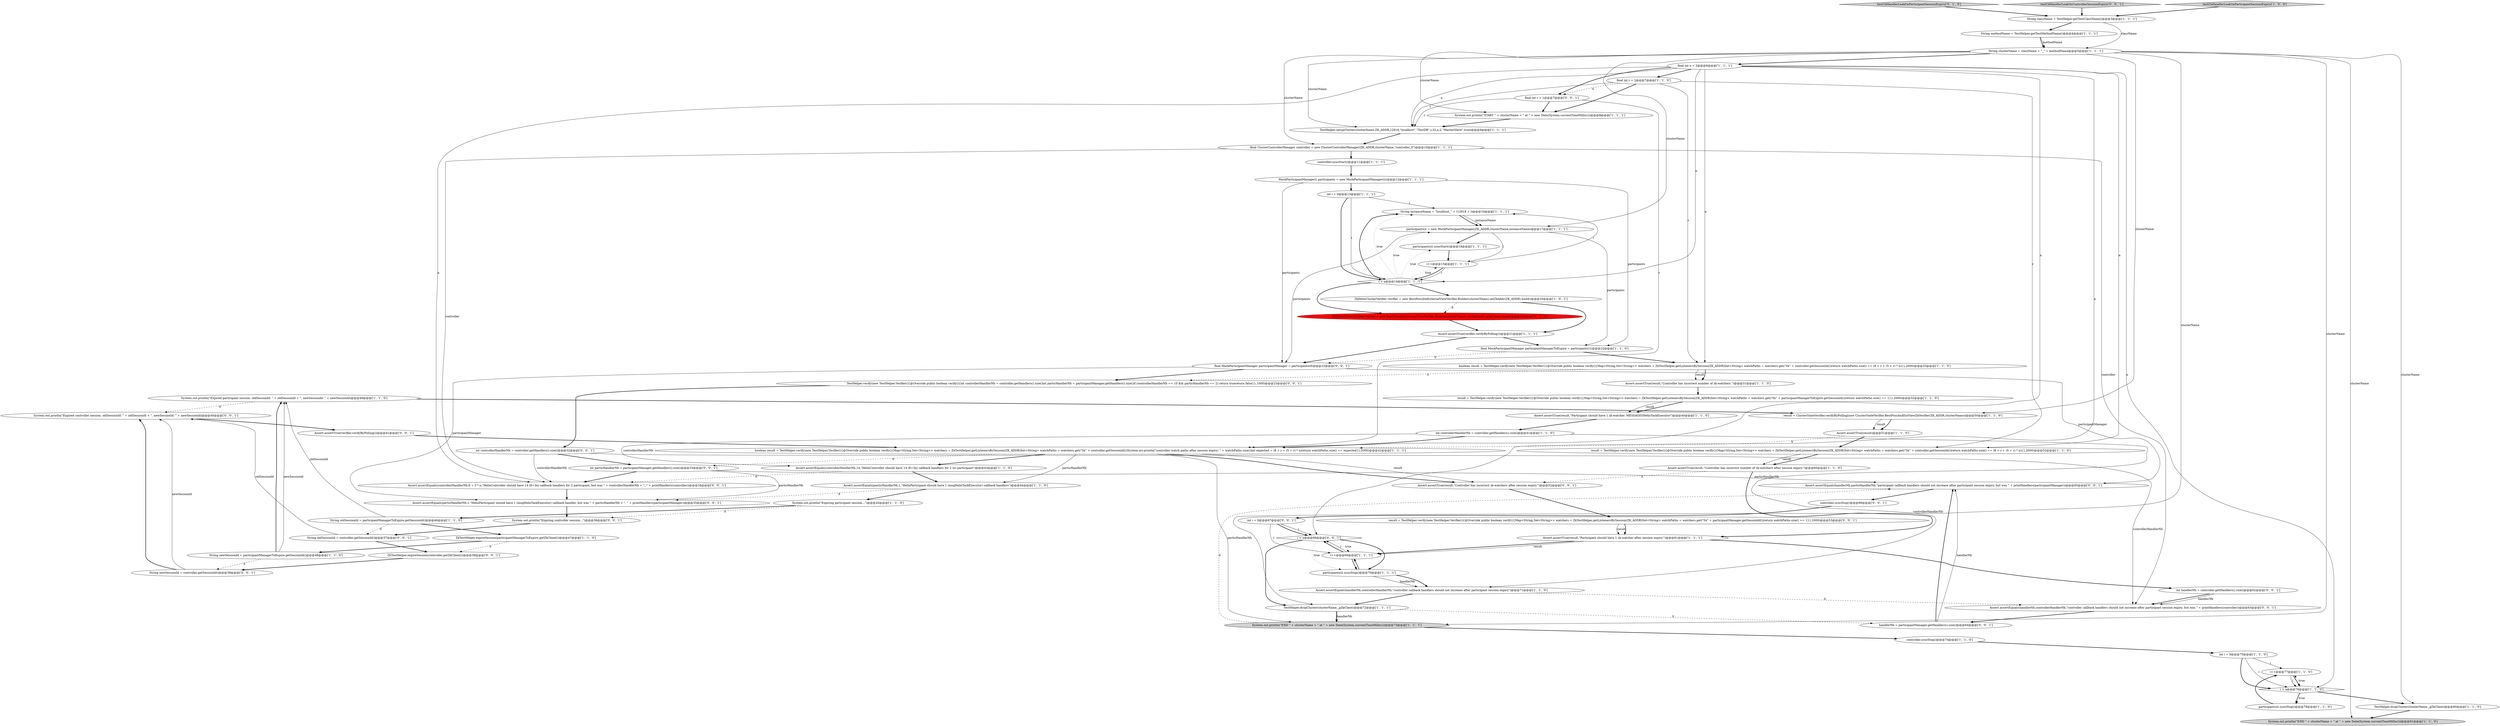 digraph {
13 [style = filled, label = "System.out.println(\"Expired participant session. oldSessionId: \" + oldSessionId + \", newSessionId: \" + newSessionId)@@@49@@@['1', '1', '0']", fillcolor = white, shape = ellipse image = "AAA0AAABBB1BBB"];
42 [style = filled, label = "Assert.assertTrue(result)@@@51@@@['1', '1', '0']", fillcolor = white, shape = ellipse image = "AAA0AAABBB1BBB"];
37 [style = filled, label = "final ClusterControllerManager controller = new ClusterControllerManager(ZK_ADDR,clusterName,\"controller_0\")@@@10@@@['1', '1', '1']", fillcolor = white, shape = ellipse image = "AAA0AAABBB1BBB"];
1 [style = filled, label = "final MockParticipantManager participantManagerToExpire = participants(1(@@@22@@@['1', '1', '0']", fillcolor = white, shape = ellipse image = "AAA0AAABBB1BBB"];
57 [style = filled, label = "int particHandlerNb = participantManager.getHandlers().size()@@@33@@@['0', '0', '1']", fillcolor = white, shape = ellipse image = "AAA0AAABBB3BBB"];
65 [style = filled, label = "System.out.println(\"Expiring controller session...\")@@@36@@@['0', '0', '1']", fillcolor = white, shape = ellipse image = "AAA0AAABBB3BBB"];
74 [style = filled, label = "int i = 0@@@67@@@['0', '0', '1']", fillcolor = white, shape = ellipse image = "AAA0AAABBB3BBB"];
7 [style = filled, label = "String className = TestHelper.getTestClassName()@@@3@@@['1', '1', '1']", fillcolor = white, shape = ellipse image = "AAA0AAABBB1BBB"];
28 [style = filled, label = "MockParticipantManager(( participants = new MockParticipantManager((((@@@12@@@['1', '1', '1']", fillcolor = white, shape = ellipse image = "AAA0AAABBB1BBB"];
16 [style = filled, label = "int i = 0@@@75@@@['1', '1', '0']", fillcolor = white, shape = ellipse image = "AAA0AAABBB1BBB"];
12 [style = filled, label = "participants(i(.syncStop()@@@78@@@['1', '1', '0']", fillcolor = white, shape = ellipse image = "AAA0AAABBB1BBB"];
41 [style = filled, label = "boolean result = TestHelper.verify(new TestHelper.Verifier(){@Override public boolean verify(){Map<String,Set<String>> watchers = ZkTestHelper.getListenersBySession(ZK_ADDR)Set<String> watchPaths = watchers.get(\"0x\" + controller.getSessionId())System.err.println(\"controller watch paths after session expiry: \" + watchPaths.size())int expected = (8 + r + (5 + r) * n)return watchPaths.size() == expected}},2000)@@@42@@@['1', '1', '1']", fillcolor = white, shape = ellipse image = "AAA0AAABBB1BBB"];
47 [style = filled, label = "ZkTestHelper.expireSession(participantManagerToExpire.getZkClient())@@@47@@@['1', '1', '0']", fillcolor = white, shape = ellipse image = "AAA0AAABBB1BBB"];
66 [style = filled, label = "i < n@@@68@@@['0', '0', '1']", fillcolor = white, shape = diamond image = "AAA0AAABBB3BBB"];
56 [style = filled, label = "TestHelper.verify(new TestHelper.Verifier(){@Override public boolean verify(){int controllerHandlerNb = controller.getHandlers().size()int particHandlerNb = participantManager.getHandlers().size()if (controllerHandlerNb == 10 && particHandlerNb == 2) return truereturn false}},1000)@@@23@@@['0', '0', '1']", fillcolor = white, shape = ellipse image = "AAA0AAABBB3BBB"];
17 [style = filled, label = "Assert.assertEquals(handlerNb,controllerHandlerNb,\"controller callback handlers should not increase after participant session expiry\")@@@71@@@['1', '1', '0']", fillcolor = white, shape = ellipse image = "AAA0AAABBB1BBB"];
34 [style = filled, label = "System.out.println(\"END \" + clusterName + \" at \" + new Date(System.currentTimeMillis()))@@@73@@@['1', '1', '1']", fillcolor = lightgray, shape = ellipse image = "AAA0AAABBB1BBB"];
11 [style = filled, label = "i++@@@77@@@['1', '1', '0']", fillcolor = white, shape = ellipse image = "AAA0AAABBB1BBB"];
53 [style = filled, label = "ZkTestHelper.expireSession(controller.getZkClient())@@@38@@@['0', '0', '1']", fillcolor = white, shape = ellipse image = "AAA0AAABBB3BBB"];
55 [style = filled, label = "Assert.assertTrue(result,\"Controller has incorrect zk-watchers after session expiry.\")@@@52@@@['0', '0', '1']", fillcolor = white, shape = ellipse image = "AAA0AAABBB3BBB"];
27 [style = filled, label = "final int r = 2@@@7@@@['1', '1', '0']", fillcolor = white, shape = ellipse image = "AAA0AAABBB1BBB"];
20 [style = filled, label = "Assert.assertEquals(particHandlerNb,1,\"HelixParticipant should have 1 (msgHelixTaskExecutor) callback handlers\")@@@44@@@['1', '1', '0']", fillcolor = white, shape = ellipse image = "AAA0AAABBB1BBB"];
21 [style = filled, label = "System.out.println(\"Expiring participant session...\")@@@45@@@['1', '1', '0']", fillcolor = white, shape = ellipse image = "AAA0AAABBB1BBB"];
25 [style = filled, label = "String methodName = TestHelper.getTestMethodName()@@@4@@@['1', '1', '1']", fillcolor = white, shape = ellipse image = "AAA0AAABBB1BBB"];
54 [style = filled, label = "System.out.println(\"Expired controller session. oldSessionId: \" + oldSessionId + \", newSessionId: \" + newSessionId)@@@40@@@['0', '0', '1']", fillcolor = white, shape = ellipse image = "AAA0AAABBB3BBB"];
68 [style = filled, label = "int controllerHandlerNb = controller.getHandlers().size()@@@32@@@['0', '0', '1']", fillcolor = white, shape = ellipse image = "AAA0AAABBB3BBB"];
51 [style = filled, label = "testCbHandlerLeakOnParticipantSessionExpiry['0', '1', '0']", fillcolor = lightgray, shape = diamond image = "AAA0AAABBB2BBB"];
70 [style = filled, label = "controller.syncStop()@@@66@@@['0', '0', '1']", fillcolor = white, shape = ellipse image = "AAA0AAABBB3BBB"];
36 [style = filled, label = "participants(i( = new MockParticipantManager(ZK_ADDR,clusterName,instanceName)@@@17@@@['1', '1', '1']", fillcolor = white, shape = ellipse image = "AAA0AAABBB1BBB"];
69 [style = filled, label = "String newSessionId = controller.getSessionId()@@@39@@@['0', '0', '1']", fillcolor = white, shape = ellipse image = "AAA0AAABBB3BBB"];
24 [style = filled, label = "i++@@@69@@@['1', '1', '1']", fillcolor = white, shape = ellipse image = "AAA0AAABBB1BBB"];
0 [style = filled, label = "String oldSessionId = participantManagerToExpire.getSessionId()@@@46@@@['1', '1', '0']", fillcolor = white, shape = ellipse image = "AAA0AAABBB1BBB"];
22 [style = filled, label = "String instanceName = \"localhost_\" + (12918 + i)@@@16@@@['1', '1', '1']", fillcolor = white, shape = ellipse image = "AAA0AAABBB1BBB"];
5 [style = filled, label = "String newSessionId = participantManagerToExpire.getSessionId()@@@48@@@['1', '1', '0']", fillcolor = white, shape = ellipse image = "AAA0AAABBB1BBB"];
44 [style = filled, label = "participants(i(.syncStart()@@@18@@@['1', '1', '1']", fillcolor = white, shape = ellipse image = "AAA0AAABBB1BBB"];
58 [style = filled, label = "testCbHandlerLeakOnControllerSessionExpiry['0', '0', '1']", fillcolor = lightgray, shape = diamond image = "AAA0AAABBB3BBB"];
64 [style = filled, label = "final MockParticipantManager participantManager = participants(0(@@@22@@@['0', '0', '1']", fillcolor = white, shape = ellipse image = "AAA0AAABBB3BBB"];
9 [style = filled, label = "Assert.assertTrue(result,\"Participant should have 1 zk-watcher. MESSAGESHelixTaskExecutor\")@@@40@@@['1', '1', '0']", fillcolor = white, shape = ellipse image = "AAA0AAABBB1BBB"];
40 [style = filled, label = "TestHelper.dropCluster(clusterName,_gZkClient)@@@72@@@['1', '1', '1']", fillcolor = white, shape = ellipse image = "AAA0AAABBB1BBB"];
15 [style = filled, label = "testCbHandlerLeakOnParticipantSessionExpiry['1', '0', '0']", fillcolor = lightgray, shape = diamond image = "AAA0AAABBB1BBB"];
23 [style = filled, label = "result = ClusterStateVerifier.verifyByPolling(new ClusterStateVerifier.BestPossAndExtViewZkVerifier(ZK_ADDR,clusterName))@@@50@@@['1', '1', '0']", fillcolor = white, shape = ellipse image = "AAA0AAABBB1BBB"];
61 [style = filled, label = "final int r = 1@@@7@@@['0', '0', '1']", fillcolor = white, shape = ellipse image = "AAA0AAABBB3BBB"];
8 [style = filled, label = "i++@@@15@@@['1', '1', '1']", fillcolor = white, shape = ellipse image = "AAA0AAABBB1BBB"];
63 [style = filled, label = "result = TestHelper.verify(new TestHelper.Verifier(){@Override public boolean verify(){Map<String,Set<String>> watchers = ZkTestHelper.getListenersBySession(ZK_ADDR)Set<String> watchPaths = watchers.get(\"0x\" + participantManager.getSessionId())return watchPaths.size() == 1}},2000)@@@53@@@['0', '0', '1']", fillcolor = white, shape = ellipse image = "AAA0AAABBB3BBB"];
35 [style = filled, label = "final int n = 2@@@6@@@['1', '1', '1']", fillcolor = white, shape = ellipse image = "AAA0AAABBB1BBB"];
72 [style = filled, label = "int handlerNb = controller.getHandlers().size()@@@62@@@['0', '0', '1']", fillcolor = white, shape = ellipse image = "AAA0AAABBB3BBB"];
2 [style = filled, label = "Assert.assertTrue(result,\"Controller has incorrect number of zk-watchers after session expiry.\")@@@60@@@['1', '1', '0']", fillcolor = white, shape = ellipse image = "AAA0AAABBB1BBB"];
46 [style = filled, label = "System.out.println(\"END \" + clusterName + \" at \" + new Date(System.currentTimeMillis()))@@@81@@@['1', '1', '0']", fillcolor = lightgray, shape = ellipse image = "AAA0AAABBB1BBB"];
19 [style = filled, label = "Assert.assertTrue(result,\"Controller has incorrect number of zk-watchers.\")@@@31@@@['1', '1', '0']", fillcolor = white, shape = ellipse image = "AAA0AAABBB1BBB"];
32 [style = filled, label = "TestHelper.setupCluster(clusterName,ZK_ADDR,12918,\"localhost\",\"TestDB\",r,32,n,2,\"MasterSlave\",true)@@@9@@@['1', '1', '1']", fillcolor = white, shape = ellipse image = "AAA0AAABBB1BBB"];
50 [style = filled, label = "ZkHelixClusterVerifier verifier = new BestPossibleExternalViewVerifier.Builder(clusterName).setZkClient(_gZkClient).build()@@@20@@@['0', '1', '0']", fillcolor = red, shape = ellipse image = "AAA1AAABBB2BBB"];
73 [style = filled, label = "Assert.assertEquals(particHandlerNb,1,\"HelixParticipant should have 1 (msgHelixTaskExecutor) callback handler, but was \" + particHandlerNb + \", \" + printHandlers(participantManager))@@@35@@@['0', '0', '1']", fillcolor = white, shape = ellipse image = "AAA0AAABBB3BBB"];
26 [style = filled, label = "result = TestHelper.verify(new TestHelper.Verifier(){@Override public boolean verify(){Map<String,Set<String>> watchers = ZkTestHelper.getListenersBySession(ZK_ADDR)Set<String> watchPaths = watchers.get(\"0x\" + participantManagerToExpire.getSessionId())return watchPaths.size() == 1}},2000)@@@32@@@['1', '1', '0']", fillcolor = white, shape = ellipse image = "AAA0AAABBB1BBB"];
45 [style = filled, label = "i < n@@@76@@@['1', '1', '0']", fillcolor = white, shape = diamond image = "AAA0AAABBB1BBB"];
49 [style = filled, label = "TestHelper.dropCluster(clusterName,_gZkClient)@@@80@@@['1', '1', '0']", fillcolor = white, shape = ellipse image = "AAA0AAABBB1BBB"];
38 [style = filled, label = "boolean result = TestHelper.verify(new TestHelper.Verifier(){@Override public boolean verify(){Map<String,Set<String>> watchers = ZkTestHelper.getListenersBySession(ZK_ADDR)Set<String> watchPaths = watchers.get(\"0x\" + controller.getSessionId())return watchPaths.size() == (8 + r + (5 + r) * n)}},2000)@@@23@@@['1', '1', '0']", fillcolor = white, shape = ellipse image = "AAA0AAABBB1BBB"];
52 [style = filled, label = "Assert.assertEquals(controllerHandlerNb,8 + 3 * n,\"HelixController should have 14 (8+3n) callback handlers for 2 participant, but was \" + controllerHandlerNb + \", \" + printHandlers(controller))@@@34@@@['0', '0', '1']", fillcolor = white, shape = ellipse image = "AAA0AAABBB3BBB"];
67 [style = filled, label = "Assert.assertEquals(handlerNb,particHandlerNb,\"participant callback handlers should not increase after participant session expiry, but was \" + printHandlers(participantManager))@@@65@@@['0', '0', '1']", fillcolor = white, shape = ellipse image = "AAA0AAABBB3BBB"];
6 [style = filled, label = "Assert.assertTrue(result,\"Participant should have 1 zk-watcher after session expiry.\")@@@61@@@['1', '1', '1']", fillcolor = white, shape = ellipse image = "AAA0AAABBB1BBB"];
10 [style = filled, label = "result = TestHelper.verify(new TestHelper.Verifier(){@Override public boolean verify(){Map<String,Set<String>> watchers = ZkTestHelper.getListenersBySession(ZK_ADDR)Set<String> watchPaths = watchers.get(\"0x\" + controller.getSessionId())return watchPaths.size() == (8 + r + (5 + r) * n)}},2000)@@@52@@@['1', '1', '0']", fillcolor = white, shape = ellipse image = "AAA0AAABBB1BBB"];
60 [style = filled, label = "Assert.assertEquals(handlerNb,controllerHandlerNb,\"controller callback handlers should not increase after participant session expiry, but was \" + printHandlers(controller))@@@63@@@['0', '0', '1']", fillcolor = white, shape = ellipse image = "AAA0AAABBB3BBB"];
39 [style = filled, label = "ZkHelixClusterVerifier verifier = new BestPossibleExternalViewVerifier.Builder(clusterName).setZkAddr(ZK_ADDR).build()@@@20@@@['1', '0', '1']", fillcolor = white, shape = ellipse image = "AAA0AAABBB1BBB"];
59 [style = filled, label = "String oldSessionId = controller.getSessionId()@@@37@@@['0', '0', '1']", fillcolor = white, shape = ellipse image = "AAA0AAABBB3BBB"];
18 [style = filled, label = "participants(i(.syncStop()@@@70@@@['1', '1', '1']", fillcolor = white, shape = ellipse image = "AAA0AAABBB1BBB"];
62 [style = filled, label = "Assert.assertTrue(verifier.verifyByPolling())@@@41@@@['0', '0', '1']", fillcolor = white, shape = ellipse image = "AAA0AAABBB3BBB"];
29 [style = filled, label = "controller.syncStop()@@@74@@@['1', '1', '0']", fillcolor = white, shape = ellipse image = "AAA0AAABBB1BBB"];
14 [style = filled, label = "int i = 0@@@13@@@['1', '1', '1']", fillcolor = white, shape = ellipse image = "AAA0AAABBB1BBB"];
71 [style = filled, label = "handlerNb = participantManager.getHandlers().size()@@@64@@@['0', '0', '1']", fillcolor = white, shape = ellipse image = "AAA0AAABBB3BBB"];
4 [style = filled, label = "String clusterName = className + \"_\" + methodName@@@5@@@['1', '1', '1']", fillcolor = white, shape = ellipse image = "AAA0AAABBB1BBB"];
43 [style = filled, label = "i < n@@@14@@@['1', '1', '1']", fillcolor = white, shape = diamond image = "AAA0AAABBB1BBB"];
33 [style = filled, label = "int controllerHandlerNb = controller.getHandlers().size()@@@41@@@['1', '1', '0']", fillcolor = white, shape = ellipse image = "AAA0AAABBB1BBB"];
48 [style = filled, label = "Assert.assertEquals(controllerHandlerNb,14,\"HelixController should have 14 (8+3n) callback handlers for 2 (n) participant\")@@@43@@@['1', '1', '0']", fillcolor = white, shape = ellipse image = "AAA0AAABBB1BBB"];
31 [style = filled, label = "Assert.assertTrue(verifier.verifyByPolling())@@@21@@@['1', '1', '1']", fillcolor = white, shape = ellipse image = "AAA0AAABBB1BBB"];
30 [style = filled, label = "controller.syncStart()@@@11@@@['1', '1', '1']", fillcolor = white, shape = ellipse image = "AAA0AAABBB1BBB"];
3 [style = filled, label = "System.out.println(\"START \" + clusterName + \" at \" + new Date(System.currentTimeMillis()))@@@8@@@['1', '1', '1']", fillcolor = white, shape = ellipse image = "AAA0AAABBB1BBB"];
74->66 [style = solid, label="i"];
53->69 [style = bold, label=""];
44->8 [style = bold, label=""];
32->37 [style = bold, label=""];
73->65 [style = bold, label=""];
35->41 [style = solid, label="n"];
27->38 [style = solid, label="r"];
2->6 [style = bold, label=""];
28->1 [style = solid, label="participants"];
36->8 [style = solid, label="i"];
25->4 [style = solid, label="methodName"];
59->54 [style = solid, label="oldSessionId"];
74->24 [style = solid, label="i"];
60->71 [style = bold, label=""];
26->9 [style = bold, label=""];
35->32 [style = solid, label="n"];
36->1 [style = solid, label="participants"];
4->32 [style = solid, label="clusterName"];
42->41 [style = dashed, label="0"];
31->1 [style = bold, label=""];
64->67 [style = solid, label="participantManager"];
7->4 [style = solid, label="className"];
0->59 [style = dashed, label="0"];
28->14 [style = bold, label=""];
5->69 [style = dashed, label="0"];
55->63 [style = bold, label=""];
41->48 [style = bold, label=""];
71->67 [style = bold, label=""];
61->3 [style = bold, label=""];
16->11 [style = solid, label="i"];
30->28 [style = bold, label=""];
61->32 [style = solid, label="r"];
4->46 [style = solid, label="clusterName"];
39->31 [style = bold, label=""];
43->8 [style = dotted, label="true"];
51->7 [style = bold, label=""];
39->50 [style = dashed, label="0"];
14->43 [style = solid, label="i"];
4->3 [style = solid, label="clusterName"];
70->74 [style = bold, label=""];
10->2 [style = solid, label="result"];
37->52 [style = solid, label="controller"];
40->71 [style = dashed, label="0"];
40->34 [style = solid, label="handlerNb"];
21->65 [style = dashed, label="0"];
1->38 [style = bold, label=""];
36->64 [style = solid, label="participants"];
4->37 [style = solid, label="clusterName"];
21->0 [style = bold, label=""];
36->44 [style = bold, label=""];
9->33 [style = bold, label=""];
16->45 [style = bold, label=""];
35->61 [style = bold, label=""];
71->67 [style = solid, label="handlerNb"];
12->11 [style = bold, label=""];
66->18 [style = dotted, label="true"];
27->61 [style = dashed, label="0"];
52->73 [style = bold, label=""];
35->43 [style = solid, label="n"];
54->62 [style = bold, label=""];
33->41 [style = bold, label=""];
40->34 [style = bold, label=""];
57->67 [style = solid, label="particHandlerNb"];
35->66 [style = solid, label="n"];
24->18 [style = bold, label=""];
14->43 [style = bold, label=""];
33->48 [style = solid, label="controllerHandlerNb"];
14->22 [style = solid, label="i"];
4->34 [style = solid, label="clusterName"];
50->31 [style = bold, label=""];
49->46 [style = bold, label=""];
19->26 [style = bold, label=""];
43->22 [style = bold, label=""];
38->19 [style = solid, label="result"];
26->9 [style = solid, label="result"];
57->73 [style = solid, label="particHandlerNb"];
10->2 [style = bold, label=""];
61->41 [style = solid, label="r"];
0->13 [style = solid, label="oldSessionId"];
16->45 [style = solid, label="i"];
29->16 [style = bold, label=""];
4->23 [style = solid, label="clusterName"];
56->68 [style = bold, label=""];
43->22 [style = dotted, label="true"];
34->29 [style = bold, label=""];
18->24 [style = bold, label=""];
41->57 [style = dashed, label="0"];
63->6 [style = solid, label="result"];
24->66 [style = bold, label=""];
35->10 [style = solid, label="n"];
41->34 [style = solid, label="particHandlerNb"];
37->30 [style = bold, label=""];
67->70 [style = bold, label=""];
35->38 [style = solid, label="n"];
17->40 [style = bold, label=""];
6->24 [style = bold, label=""];
63->6 [style = bold, label=""];
27->10 [style = solid, label="r"];
68->52 [style = solid, label="controllerHandlerNb"];
64->73 [style = solid, label="participantManager"];
2->55 [style = dashed, label="0"];
38->19 [style = bold, label=""];
59->53 [style = bold, label=""];
66->24 [style = dotted, label="true"];
23->42 [style = bold, label=""];
33->17 [style = solid, label="controllerHandlerNb"];
74->66 [style = bold, label=""];
43->44 [style = dotted, label="true"];
58->7 [style = bold, label=""];
62->41 [style = bold, label=""];
1->64 [style = dashed, label="0"];
45->11 [style = dotted, label="true"];
5->13 [style = bold, label=""];
47->5 [style = bold, label=""];
38->56 [style = dashed, label="0"];
35->45 [style = solid, label="n"];
41->55 [style = solid, label="result"];
24->66 [style = solid, label="i"];
4->36 [style = solid, label="clusterName"];
22->36 [style = solid, label="instanceName"];
5->13 [style = solid, label="newSessionId"];
43->36 [style = dotted, label="true"];
43->39 [style = bold, label=""];
69->54 [style = solid, label="newSessionId"];
13->54 [style = dashed, label="0"];
11->45 [style = solid, label="i"];
4->40 [style = solid, label="clusterName"];
4->35 [style = bold, label=""];
35->27 [style = bold, label=""];
6->24 [style = solid, label="result"];
43->50 [style = bold, label=""];
18->17 [style = solid, label="handlerNb"];
15->7 [style = bold, label=""];
41->55 [style = bold, label=""];
66->40 [style = bold, label=""];
45->49 [style = bold, label=""];
27->3 [style = bold, label=""];
69->54 [style = bold, label=""];
8->22 [style = solid, label="i"];
11->45 [style = bold, label=""];
68->60 [style = solid, label="controllerHandlerNb"];
18->17 [style = bold, label=""];
25->4 [style = bold, label=""];
8->43 [style = bold, label=""];
72->60 [style = bold, label=""];
35->52 [style = solid, label="n"];
8->43 [style = solid, label="i"];
45->12 [style = bold, label=""];
68->57 [style = bold, label=""];
20->21 [style = bold, label=""];
57->52 [style = bold, label=""];
48->52 [style = dashed, label="0"];
0->47 [style = bold, label=""];
23->42 [style = solid, label="result"];
64->56 [style = bold, label=""];
6->72 [style = bold, label=""];
41->20 [style = solid, label="particHandlerNb"];
47->53 [style = dashed, label="0"];
72->60 [style = solid, label="handlerNb"];
4->49 [style = solid, label="clusterName"];
66->18 [style = bold, label=""];
34->67 [style = dashed, label="0"];
22->36 [style = bold, label=""];
48->20 [style = bold, label=""];
42->10 [style = bold, label=""];
28->64 [style = solid, label="participants"];
45->12 [style = dotted, label="true"];
13->23 [style = bold, label=""];
65->59 [style = bold, label=""];
31->64 [style = bold, label=""];
7->25 [style = bold, label=""];
37->60 [style = solid, label="controller"];
17->60 [style = dashed, label="0"];
3->32 [style = bold, label=""];
27->32 [style = solid, label="r"];
20->73 [style = dashed, label="0"];
}

